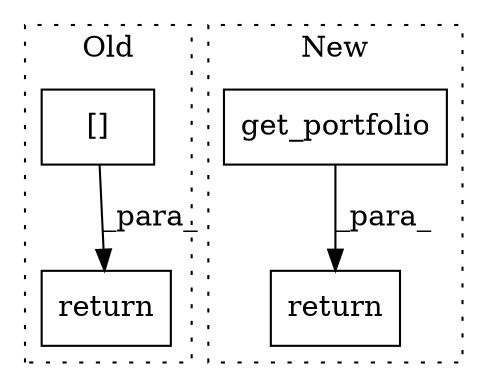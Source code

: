 digraph G {
subgraph cluster0 {
1 [label="return" a="41" s="2101" l="7" shape="box"];
3 [label="[]" a="2" s="2108,2144" l="20,1" shape="box"];
label = "Old";
style="dotted";
}
subgraph cluster1 {
2 [label="get_portfolio" a="32" s="2106,2136" l="14,1" shape="box"];
4 [label="return" a="41" s="2094" l="7" shape="box"];
label = "New";
style="dotted";
}
2 -> 4 [label="_para_"];
3 -> 1 [label="_para_"];
}